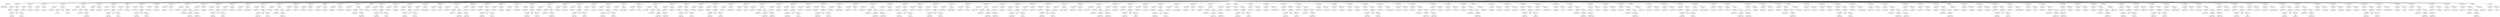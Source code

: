 digraph {
	ordering = out;
	ExpConst51 -> "Value51: 0";
	StatExp6 -> ExpTemp306;
	ExpList26 -> ExpTemp305;
	ExpTemp305 -> "Temp305: T373";
	StatMove149 -> ExpTemp301;
	StatMove149 -> ExpTemp302;
	ExpTemp301 -> "Temp301: T373";
	ExpName26 -> "Label27: print";
	ExpTemp299 -> "Temp299: T370";
	ExpList25 -> ExpTemp298;
	ExpList25 -> ExpTemp299;
	ExpTemp298 -> "Temp298: T369";
	ExpCall25 -> ExpTemp297;
	ExpCall25 -> ExpList25;
	ExpConst50 -> "Value50: 12";
	ExpName25 -> "Label26: Tree@Search";
	StatMove145 -> ExpTemp294;
	StatMove145 -> ExpName25;
	ExpBinary33 -> ExpTemp293;
	ExpBinary33 -> Plus32;
	ExpBinary33 -> ExpConst49;
	ExpTemp293 -> "Temp293: $fp";
	StatMove148 -> ExpTemp300;
	StatMove148 -> ExpName26;
	StatMove144 -> ExpTemp292;
	StatMove144 -> ExpMem32;
	ExpTemp292 -> "Temp292: T369";
	StatMove142 -> ExpTemp288;
	StatMove142 -> ExpTemp289;
	ExpTemp288 -> "Temp288: T374";
	ExpTemp286 -> "Temp286: T367";
	ExpList24 -> ExpTemp285;
	ExpTemp285 -> "Temp285: T365";
	ExpCall24 -> ExpTemp284;
	ExpCall24 -> ExpList24;
	ExpTemp284 -> "Temp284: T364";
	ExpMem31 -> ExpBinary32;
	ExpConst48 -> "Value48: 16";
	ExpBinary32 -> ExpTemp282;
	ExpBinary32 -> Plus31;
	ExpBinary32 -> ExpConst48;
	ExpTemp282 -> "Temp282: $fp";
	ExpTemp280 -> "Temp280: T364";
	StatMove137 -> ExpTemp278;
	StatMove137 -> ExpTemp279;
	ExpConst47 -> "Value47: 8";
	ExpTemp277 -> "Temp277: $fp";
	StatMove136 -> ExpTemp276;
	StatMove136 -> ExpMem30;
	ExpTemp276 -> "Temp276: T367";
	ExpTemp272 -> "Temp272: T360";
	StatMove134 -> ExpTemp270;
	StatMove134 -> ExpCall23;
	ExpTemp270 -> "Temp270: T362";
	ExpMem29 -> ExpBinary30;
	ExpConst45 -> "Value45: 16";
	ExpTemp267 -> "Temp267: $fp";
	ExpTemp266 -> "Temp266: T360";
	StatMove130 -> ExpTemp264;
	StatMove130 -> ExpTemp265;
	ExpTemp264 -> "Temp264: T362";
	ExpConst44 -> "Value44: 8";
	StatMove129 -> ExpTemp262;
	StatMove129 -> ExpMem28;
	ExpTemp262 -> "Temp262: T363";
	ExpMem32 -> ExpBinary33;
	ExpTemp290 -> "Temp290: T371";
	StatExp5 -> ExpTemp261;
	ExpTemp261 -> "Temp261: T260";
	StatMove132 -> ExpTemp268;
	StatMove132 -> ExpName23;
	StatMove128 -> ExpTemp258;
	StatMove128 -> ExpCall22;
	StatMove127 -> ExpTemp256;
	StatMove127 -> ExpTemp257;
	ExpTemp256 -> "Temp256: T357";
	ExpName22 -> "Label23: print";
	ExpTemp303 -> "Temp303: T374";
	ExpTemp255 -> "Temp255: T356";
	ExpTemp307 -> "Temp307: $rv";
	ExpTemp254 -> "Temp254: T354";
	ExpList21 -> ExpTemp253;
	ExpList21 -> ExpTemp254;
	ExpTemp253 -> "Temp253: T353";
	ExpCall21 -> ExpTemp252;
	ExpCall21 -> ExpList21;
	ExpTemp252 -> "Temp252: T352";
	StatMove125 -> ExpTemp251;
	StatMove125 -> ExpCall21;
	ExpTemp251 -> "Temp251: T355";
	ExpConst43 -> "Value43: 12";
	ExpTemp250 -> "Temp250: T354";
	ExpMem27 -> ExpBinary28;
	ExpTemp247 -> "Temp247: T353";
	ExpTemp246 -> "Temp246: T259";
	StatMove120 -> ExpTemp243;
	StatMove120 -> ExpTemp244;
	StatExp4 -> ExpTemp242;
	ExpList20 -> ExpTemp241;
	ExpTemp241 -> "Temp241: T350";
	ExpCall20 -> ExpTemp240;
	ExpCall20 -> ExpList20;
	ExpTemp240 -> "Temp240: T349";
	StatMove118 -> ExpTemp237;
	StatMove118 -> ExpTemp238;
	ExpName20 -> "Label21: print";
	ExpList19 -> ExpTemp234;
	ExpList19 -> ExpTemp235;
	ExpTemp234 -> "Temp234: T346";
	ExpCall19 -> ExpTemp233;
	ExpCall19 -> ExpList19;
	ExpTemp232 -> "Temp232: T348";
	ExpConst41 -> "Value41: 50";
	StatMove115 -> ExpTemp231;
	StatMove115 -> ExpConst41;
	ExpTemp231 -> "Temp231: T347";
	StatMove114 -> ExpTemp230;
	StatMove114 -> ExpName19;
	ExpMem26 -> ExpBinary27;
	ExpConst40 -> "Value40: 16";
	ExpBinary27 -> ExpTemp229;
	ExpBinary27 -> Plus26;
	ExpBinary27 -> ExpConst40;
	StatMove113 -> ExpTemp228;
	StatMove113 -> ExpMem26;
	ExpTemp228 -> "Temp228: T346";
	StatMove112 -> ExpTemp226;
	StatMove112 -> ExpTemp227;
	ExpTemp225 -> "Temp225: T258";
	ExpTemp224 -> "Temp224: T351";
	StatMove138 -> ExpTemp280;
	StatMove138 -> ExpName24;
	ExpTemp223 -> "Temp223: T256";
	ExpList18 -> ExpTemp222;
	ExpTemp222 -> "Temp222: T343";
	StatMove110 -> ExpTemp220;
	StatMove110 -> ExpCall18;
	ExpTemp273 -> "Temp273: T361";
	StatMove131 -> ExpTemp266;
	StatMove131 -> ExpMem29;
	ExpTemp220 -> "Temp220: T344";
	ExpTemp219 -> "Temp219: T255";
	ExpTemp227 -> "Temp227: T257";
	ExpTemp218 -> "Temp218: T343";
	ExpTemp217 -> "Temp217: T342";
	ExpList17 -> ExpTemp215;
	ExpList17 -> ExpTemp216;
	ExpTemp296 -> "Temp296: T371";
	ExpTemp215 -> "Temp215: T339";
	ExpCall17 -> ExpTemp214;
	ExpCall17 -> ExpList17;
	ExpConst39 -> "Value39: 16";
	StatMove106 -> ExpTemp212;
	StatMove106 -> ExpConst39;
	ExpTemp212 -> "Temp212: T340";
	ExpName23 -> "Label24: Tree@Delete";
	ExpConst38 -> "Value38: 16";
	StatMove104 -> ExpTemp209;
	StatMove104 -> ExpMem25;
	ExpTemp208 -> "Temp208: T255";
	StatMove103 -> ExpTemp207;
	StatMove103 -> ExpTemp208;
	ExpTemp213 -> "Temp213: T341";
	ExpTemp207 -> "Temp207: T341";
	ExpTemp206 -> "Temp206: T256";
	ExpMem25 -> ExpBinary26;
	ExpTemp205 -> "Temp205: T344";
	StatExp2 -> ExpTemp204;
	ExpCall16 -> ExpTemp202;
	ExpCall16 -> ExpList16;
	ExpTemp202 -> "Temp202: T335";
	ExpBinary26 -> ExpTemp210;
	ExpBinary26 -> Plus25;
	ExpBinary26 -> ExpConst38;
	ExpTemp201 -> "Temp201: T337";
	StatMove143 -> ExpTemp290;
	StatMove143 -> ExpTemp291;
	ExpTemp200 -> "Temp200: T253";
	ExpTemp199 -> "Temp199: T336";
	StatMove99 -> ExpTemp198;
	StatMove99 -> ExpName16;
	ExpTemp198 -> "Temp198: T335";
	ExpTemp197 -> "Temp197: T333";
	ExpList15 -> ExpTemp196;
	ExpList15 -> ExpTemp197;
	StatMove141 -> ExpTemp286;
	StatMove141 -> ExpTemp287;
	StatExp3 -> ExpTemp223;
	ExpTemp196 -> "Temp196: T332";
	ExpTemp194 -> "Temp194: T334";
	ExpTemp193 -> "Temp193: T333";
	StatMove96 -> ExpTemp192;
	StatMove96 -> ExpName15;
	ExpTemp192 -> "Temp192: T331";
	ExpConst36 -> "Value36: 16";
	ExpTemp263 -> "Temp263: $fp";
	ExpBinary25 -> ExpTemp191;
	ExpBinary25 -> Plus24;
	ExpBinary25 -> ExpConst36;
	ExpTemp189 -> "Temp189: T253";
	StatMove94 -> ExpTemp188;
	StatMove94 -> ExpTemp189;
	ExpTemp187 -> "Temp187: T254";
	StatMove93 -> ExpTemp186;
	StatMove93 -> ExpTemp187;
	ExpConst46 -> "Value46: 12";
	StatMove119 -> ExpTemp239;
	StatMove119 -> ExpCall20;
	ExpTemp186 -> "Temp186: T337";
	ExpTemp271 -> "Temp271: T359";
	StatExp1 -> ExpTemp185;
	ExpList14 -> ExpTemp184;
	ExpTemp184 -> "Temp184: T329";
	ExpCall14 -> ExpTemp183;
	ExpCall14 -> ExpList14;
	ExpConst17 -> "Value17: 8";
	StatMove51 -> ExpTemp101;
	StatMove51 -> ExpTemp102;
	ExpTemp86 -> "Temp86: $fp";
	ExpTemp236 -> "Temp236: T349";
	ExpTemp84 -> "Temp84: T244";
	ExpName24 -> "Label25: Tree@Print";
	ExpCall23 -> ExpTemp271;
	ExpCall23 -> ExpList23;
	ExpTemp216 -> "Temp216: T340";
	StatMove42 -> ExpTemp83;
	StatMove42 -> ExpTemp84;
	StatMove67 -> ExpTemp133;
	StatMove67 -> ExpName10;
	ExpTemp157 -> "Temp157: T322";
	StatMove39 -> ExpTemp77;
	StatMove39 -> ExpName6;
	ExpName18 -> "Label19: print";
	ExpTemp41 -> "Temp41: T280";
	ExpTemp93 -> "Temp93: T298";
	StatMove124 -> ExpTemp250;
	StatMove124 -> ExpConst43;
	ExpName16 -> "Label17: print";
	ExpName0 -> "Label1: malloc";
	ExpConst15 -> "Value15: 16";
	ExpBinary0 -> ExpTemp1;
	ExpBinary0 -> Plus0;
	ExpBinary0 -> ExpConst0;
	ExpBinary31 -> ExpTemp277;
	ExpBinary31 -> Plus30;
	ExpBinary31 -> ExpConst47;
	ExpConst9 -> "Value9: 8";
	ExpTemp258 -> "Temp258: T358";
	ExpCall18 -> ExpTemp221;
	ExpCall18 -> ExpList18;
	StatMove101 -> ExpTemp201;
	StatMove101 -> ExpCall16;
	ExpTemp120 -> "Temp120: T307";
	ExpTemp105 -> "Temp105: T300";
	ExpTemp71 -> "Temp71: T294";
	ExpTemp70 -> "Temp70: T243";
	StatMove111 -> ExpTemp224;
	StatMove111 -> ExpTemp225;
	ExpList5 -> ExpTemp68;
	ExpTemp24 -> "Temp24: T239";
	StatMove97 -> ExpTemp193;
	StatMove97 -> ExpConst37;
	ExpTemp38 -> "Temp38: T241";
	ExpTemp69 -> "Temp69: T289";
	StatMove121 -> ExpTemp245;
	StatMove121 -> ExpTemp246;
	ExpCall5 -> ExpTemp67;
	ExpCall5 -> ExpList5;
	StatMove150 -> ExpTemp303;
	StatMove150 -> ExpCall26;
	ExpTemp107 -> "Temp107: T303";
	ExpCall15 -> ExpTemp195;
	ExpCall15 -> ExpList15;
	StatMove34 -> ExpTemp66;
	StatMove34 -> ExpCall5;
	ExpTemp129 -> "Temp129: T313";
	ExpTemp66 -> "Temp66: T288";
	ExpTemp174 -> "Temp174: T326";
	ExpMem8 -> ExpBinary9;
	ExpName15 -> "Label16: Tree@Search";
	ExpConst13 -> "Value13: 16";
	ExpMem7 -> ExpBinary8;
	StatMove33 -> ExpTemp64;
	StatMove33 -> ExpMem8;
	ExpTemp64 -> "Temp64: T287";
	ExpBinary12 -> ExpTemp86;
	ExpBinary12 -> Plus11;
	ExpBinary12 -> ExpConst17;
	ExpTemp135 -> "Temp135: T313";
	ExpName5 -> "Label6: Tree@Print";
	StatMove22 -> ExpTemp41;
	StatMove22 -> ExpCall3;
	ExpTemp63 -> "Temp63: T286";
	ExpTemp61 -> "Temp61: T288";
	ExpTemp269 -> "Temp269: T361";
	ExpTemp0 -> "Temp0: T268";
	StatMove19 -> ExpTemp37;
	StatMove19 -> ExpTemp38;
	ExpTemp260 -> "Temp260: T357";
	ExpConst12 -> "Value12: 8";
	ExpBinary8 -> ExpTemp60;
	ExpBinary8 -> Plus7;
	ExpBinary8 -> ExpConst12;
	ExpConst5 -> "Value5: 16";
	ExpTemp306 -> "Temp306: T264";
	ExpBinary10 -> ExpTemp72;
	ExpBinary10 -> Plus9;
	ExpBinary10 -> ExpConst14;
	StatMove30 -> ExpTemp59;
	StatMove30 -> ExpMem7;
	StatMove135 -> ExpTemp274;
	StatMove135 -> ExpTemp275;
	ExpTemp67 -> "Temp67: T286";
	ExpBinary3 -> ExpTemp16;
	ExpBinary3 -> Plus2;
	ExpBinary3 -> ExpConst4;
	ExpTemp233 -> "Temp233: T345";
	ExpTemp40 -> "Temp40: T279";
	ExpTemp291 -> "Temp291: T263";
	ExpName21 -> "Label22: Tree@Search";
	StatMove85 -> ExpTemp169;
	StatMove85 -> ExpTemp170;
	ExpTemp56 -> "Temp56: T283";
	ExpTemp294 -> "Temp294: T368";
	StatMove40 -> ExpTemp78;
	StatMove40 -> ExpConst16;
	ExpTemp55 -> "Temp55: T282";
	ExpTemp239 -> "Temp239: T351";
	ExpList9 -> ExpTemp123;
	ExpList9 -> ExpTemp124;
	ExpBinary21 -> ExpTemp146;
	ExpBinary21 -> Plus20;
	ExpBinary21 -> ExpConst30;
	ExpConst16 -> "Value16: 24";
	ExpTemp274 -> "Temp274: T363";
	ExpMem6 -> ExpBinary7;
	ExpTemp85 -> "Temp85: T299";
	ExpName4 -> "Label5: Tree@Insert";
	ExpTemp238 -> "Temp238: T257";
	ExpTemp72 -> "Temp72: $fp";
	StatMove15 -> ExpTemp29;
	StatMove15 -> ExpName2;
	ExpBinary9 -> ExpTemp65;
	ExpBinary9 -> Plus8;
	ExpBinary9 -> ExpConst13;
	ExpList23 -> ExpTemp272;
	ExpList23 -> ExpTemp273;
	ExpBinary24 -> ExpTemp172;
	ExpBinary24 -> Plus23;
	ExpBinary24 -> ExpConst34;
	ExpTemp214 -> "Temp214: T338";
	ExpBinary7 -> ExpTemp50;
	ExpBinary7 -> Plus6;
	ExpBinary7 -> ExpConst10;
	ExpTemp188 -> "Temp188: T334";
	ExpBinary5 -> ExpTemp31;
	ExpBinary5 -> Plus4;
	ExpBinary5 -> ExpConst7;
	StatMove35 -> ExpTemp69;
	StatMove35 -> ExpTemp70;
	ExpTemp191 -> "Temp191: $fp";
	ExpTemp185 -> "Temp185: T252";
	ExpTemp50 -> "Temp50: $fp";
	ExpMem5 -> ExpBinary6;
	ExpMem22 -> ExpBinary23;
	ExpTemp106 -> "Temp106: T302";
	StatMove24 -> ExpTemp47;
	StatMove24 -> ExpTemp48;
	ExpTemp77 -> "Temp77: T290";
	ExpTemp139 -> "Temp139: T314";
	ExpTemp112 -> "Temp112: T246";
	StatMove100 -> ExpTemp199;
	StatMove100 -> ExpTemp200;
	ExpTemp60 -> "Temp60: $fp";
	ExpTemp44 -> "Temp44: T241";
	StatMove11 -> ExpTemp19;
	StatMove11 -> ExpCall1;
	ExpTemp68 -> "Temp68: T287";
	ExpList3 -> ExpTemp43;
	ExpCall3 -> ExpTemp42;
	ExpCall3 -> ExpList3;
	ExpTemp230 -> "Temp230: T345";
	StatMove25 -> ExpTemp49;
	StatMove25 -> ExpMem6;
	ExpTemp31 -> "Temp31: $fp";
	ExpTemp42 -> "Temp42: T278";
	ExpName1 -> "Label2: Tree@Init";
	ExpConst4 -> "Value4: 16";
	ExpTemp177 -> "Temp177: T325";
	StatExp0 -> ExpTemp44;
	ExpTemp2 -> "Temp2: T267";
	StatMove50 -> ExpTemp99;
	StatMove50 -> ExpMem13;
	ExpTemp195 -> "Temp195: T331";
	ExpConst2 -> "Value2: 4";
	ExpCall2 -> ExpTemp33;
	ExpCall2 -> ExpList2;
	StatMove8 -> ExpTemp15;
	StatMove8 -> ExpMem2;
	ExpTemp28 -> "Temp28: T240";
	ExpBinary20 -> ExpTemp142;
	ExpBinary20 -> Plus19;
	ExpBinary20 -> ExpConst29;
	ExpTemp302 -> "Temp302: T263";
	ExpMem30 -> ExpBinary31;
	ExpTemp153 -> "Temp153: T319";
	ExpTemp79 -> "Temp79: T293";
	ExpBinary14 -> ExpTemp100;
	ExpBinary14 -> Plus13;
	ExpBinary14 -> ExpConst20;
	ExpTemp16 -> "Temp16: $fp";
	ExpConst49 -> "Value49: 16";
	ExpTemp13 -> "Temp13: T272";
	StatMove26 -> ExpTemp51;
	StatMove26 -> ExpName4;
	ExpTemp48 -> "Temp48: T242";
	StatMove9 -> ExpTemp17;
	StatMove9 -> ExpName1;
	ExpCall13 -> ExpTemp176;
	ExpCall13 -> ExpList13;
	ExpConst42 -> "Value42: 16";
	ExpMem1 -> ExpBinary2;
	StatMove108 -> ExpTemp217;
	StatMove108 -> ExpName18;
	ExpTemp97 -> "Temp97: T299";
	ExpTemp58 -> "Temp58: T242";
	ExpTemp34 -> "Temp34: T275";
	ExpTemp283 -> "Temp283: T366";
	ExpConst14 -> "Value14: 8";
	ExpConst3 -> "Value3: 8";
	ExpTemp17 -> "Temp17: T269";
	ExpTemp30 -> "Temp30: T275";
	ExpMem16 -> ExpBinary17;
	ExpTemp190 -> "Temp190: T332";
	ExpTemp73 -> "Temp73: T293";
	ExpCall26 -> ExpTemp304;
	ExpCall26 -> ExpList26;
	ExpTemp94 -> "Temp94: T295";
	ExpTemp259 -> "Temp259: T356";
	ExpTemp3 -> "Temp3: T238";
	ExpBinary18 -> ExpTemp128;
	ExpBinary18 -> Plus17;
	ExpBinary18 -> ExpConst26;
	ExpTemp76 -> "Temp76: $fp";
	ExpTemp14 -> "Temp14: T239";
	ExpTemp248 -> "Temp248: $fp";
	ExpTemp62 -> "Temp62: T243";
	ExpList0 -> ExpTemp8;
	ExpConst37 -> "Value37: 12";
	ExpConst22 -> "Value22: 12";
	ExpTemp83 -> "Temp83: T294";
	ExpTemp19 -> "Temp19: T272";
	ExpTemp21 -> "Temp21: T270";
	ExpConst7 -> "Value7: 16";
	ExpBinary30 -> ExpTemp267;
	ExpBinary30 -> Plus29;
	ExpBinary30 -> ExpConst45;
	ExpTemp74 -> "Temp74: T244";
	StatLabel0 -> "Label0: BT@Start";
	StatMove45 -> ExpTemp89;
	StatMove45 -> ExpMem12;
	ExpConst24 -> "Value24: 16";
	StatMove48 -> ExpTemp93;
	StatMove48 -> ExpCall7;
	ExpTemp183 -> "Temp183: T328";
	StatMove23 -> ExpTemp45;
	StatMove23 -> ExpMem5;
	ExpTemp275 -> "Temp275: T261";
	ExpTemp35 -> "Temp35: T277";
	ExpTemp221 -> "Temp221: T342";
	ExpTemp165 -> "Temp165: T323";
	ExpName13 -> "Label14: Tree@Search";
	ExpList22 -> ExpTemp260;
	ExpTemp12 -> "Temp12: $fp";
	ExpCall0 -> ExpTemp7;
	ExpCall0 -> ExpList0;
	ExpMem11 -> ExpBinary12;
	StatMove14 -> ExpTemp27;
	StatMove14 -> ExpTemp28;
	ExpTemp8 -> "Temp8: T266";
	ExpTemp18 -> "Temp18: T271";
	ExpTemp109 -> "Temp109: T301";
	ExpConst28 -> "Value28: 28";
	ExpList6 -> ExpTemp81;
	ExpList6 -> ExpTemp82;
	StatMove4 -> ExpTemp6;
	StatMove4 -> ExpCall0;
	ExpConst1 -> "Value1: 6";
	StatMove31 -> ExpTemp61;
	StatMove31 -> ExpTemp62;
	ExpTemp145 -> "Temp145: T316";
	ExpTemp32 -> "Temp32: T276";
	ExpConst10 -> "Value10: 16";
	ExpBinary1 -> ExpConst1;
	ExpBinary1 -> Times0;
	ExpBinary1 -> ExpConst2;
	ExpCall6 -> ExpTemp80;
	ExpCall6 -> ExpList6;
	ExpMem10 -> ExpBinary11;
	ExpTemp149 -> "Temp149: T318";
	ExpTemp10 -> "Temp10: T238";
	ExpName8 -> "Label9: Tree@Insert";
	ExpTemp181 -> "Temp181: T251";
	ExpTemp204 -> "Temp204: T254";
	ExpConst0 -> "Value0: 16";
	ExpMem2 -> ExpBinary3;
	ExpTemp33 -> "Temp33: T274";
	ExpTemp100 -> "Temp100: $fp";
	ExpBinary22 -> ExpTemp156;
	ExpBinary22 -> Plus21;
	ExpBinary22 -> ExpConst32;
	ExpTemp265 -> "Temp265: T261";
	StatMove123 -> ExpTemp249;
	StatMove123 -> ExpName21;
	ExpName19 -> "Label20: Tree@Search";
	ExpTemp80 -> "Temp80: T290";
	StatMove54 -> ExpTemp106;
	StatMove54 -> ExpConst22;
	ExpConst11 -> "Value11: 8";
	StatList0 -> StatLabel0;
	StatList0 -> StatMove0;
	StatList0 -> StatMove1;
	StatList0 -> StatMove2;
	StatList0 -> StatMove3;
	StatList0 -> StatMove4;
	StatList0 -> StatMove5;
	StatList0 -> StatMove6;
	StatList0 -> StatMove7;
	StatList0 -> StatMove8;
	StatList0 -> StatMove9;
	StatList0 -> StatMove10;
	StatList0 -> StatMove11;
	StatList0 -> StatMove12;
	StatList0 -> StatMove13;
	StatList0 -> StatMove14;
	StatList0 -> StatMove15;
	StatList0 -> StatMove16;
	StatList0 -> StatMove17;
	StatList0 -> StatMove18;
	StatList0 -> StatMove19;
	StatList0 -> StatMove20;
	StatList0 -> StatMove21;
	StatList0 -> StatMove22;
	StatList0 -> StatExp0;
	StatList0 -> StatMove23;
	StatList0 -> StatMove24;
	StatList0 -> StatMove25;
	StatList0 -> StatMove26;
	StatList0 -> StatMove27;
	StatList0 -> StatMove28;
	StatList0 -> StatMove29;
	StatList0 -> StatMove30;
	StatList0 -> StatMove31;
	StatList0 -> StatMove32;
	StatList0 -> StatMove33;
	StatList0 -> StatMove34;
	StatList0 -> StatMove35;
	StatList0 -> StatMove36;
	StatList0 -> StatMove37;
	StatList0 -> StatMove38;
	StatList0 -> StatMove39;
	StatList0 -> StatMove40;
	StatList0 -> StatMove41;
	StatList0 -> StatMove42;
	StatList0 -> StatMove43;
	StatList0 -> StatMove44;
	StatList0 -> StatMove45;
	StatList0 -> StatMove46;
	StatList0 -> StatMove47;
	StatList0 -> StatMove48;
	StatList0 -> StatMove49;
	StatList0 -> StatMove50;
	StatList0 -> StatMove51;
	StatList0 -> StatMove52;
	StatList0 -> StatMove53;
	StatList0 -> StatMove54;
	StatList0 -> StatMove55;
	StatList0 -> StatMove56;
	StatList0 -> StatMove57;
	StatList0 -> StatMove58;
	StatList0 -> StatMove59;
	StatList0 -> StatMove60;
	StatList0 -> StatMove61;
	StatList0 -> StatMove62;
	StatList0 -> StatMove63;
	StatList0 -> StatMove64;
	StatList0 -> StatMove65;
	StatList0 -> StatMove66;
	StatList0 -> StatMove67;
	StatList0 -> StatMove68;
	StatList0 -> StatMove69;
	StatList0 -> StatMove70;
	StatList0 -> StatMove71;
	StatList0 -> StatMove72;
	StatList0 -> StatMove73;
	StatList0 -> StatMove74;
	StatList0 -> StatMove75;
	StatList0 -> StatMove76;
	StatList0 -> StatMove77;
	StatList0 -> StatMove78;
	StatList0 -> StatMove79;
	StatList0 -> StatMove80;
	StatList0 -> StatMove81;
	StatList0 -> StatMove82;
	StatList0 -> StatMove83;
	StatList0 -> StatMove84;
	StatList0 -> StatMove85;
	StatList0 -> StatMove86;
	StatList0 -> StatMove87;
	StatList0 -> StatMove88;
	StatList0 -> StatMove89;
	StatList0 -> StatMove90;
	StatList0 -> StatMove91;
	StatList0 -> StatMove92;
	StatList0 -> StatExp1;
	StatList0 -> StatMove93;
	StatList0 -> StatMove94;
	StatList0 -> StatMove95;
	StatList0 -> StatMove96;
	StatList0 -> StatMove97;
	StatList0 -> StatMove98;
	StatList0 -> StatMove99;
	StatList0 -> StatMove100;
	StatList0 -> StatMove101;
	StatList0 -> StatExp2;
	StatList0 -> StatMove102;
	StatList0 -> StatMove103;
	StatList0 -> StatMove104;
	StatList0 -> StatMove105;
	StatList0 -> StatMove106;
	StatList0 -> StatMove107;
	StatList0 -> StatMove108;
	StatList0 -> StatMove109;
	StatList0 -> StatMove110;
	StatList0 -> StatExp3;
	StatList0 -> StatMove111;
	StatList0 -> StatMove112;
	StatList0 -> StatMove113;
	StatList0 -> StatMove114;
	StatList0 -> StatMove115;
	StatList0 -> StatMove116;
	StatList0 -> StatMove117;
	StatList0 -> StatMove118;
	StatList0 -> StatMove119;
	StatList0 -> StatExp4;
	StatList0 -> StatMove120;
	StatList0 -> StatMove121;
	StatList0 -> StatMove122;
	StatList0 -> StatMove123;
	StatList0 -> StatMove124;
	StatList0 -> StatMove125;
	StatList0 -> StatMove126;
	StatList0 -> StatMove127;
	StatList0 -> StatMove128;
	StatList0 -> StatExp5;
	StatList0 -> StatMove129;
	StatList0 -> StatMove130;
	StatList0 -> StatMove131;
	StatList0 -> StatMove132;
	StatList0 -> StatMove133;
	StatList0 -> StatMove134;
	StatList0 -> StatMove135;
	StatList0 -> StatMove136;
	StatList0 -> StatMove137;
	StatList0 -> StatMove138;
	StatList0 -> StatMove139;
	StatList0 -> StatMove140;
	StatList0 -> StatMove141;
	StatList0 -> StatMove142;
	StatList0 -> StatMove143;
	StatList0 -> StatMove144;
	StatList0 -> StatMove145;
	StatList0 -> StatMove146;
	StatList0 -> StatMove147;
	StatList0 -> StatMove148;
	StatList0 -> StatMove149;
	StatList0 -> StatMove150;
	StatList0 -> StatExp6;
	StatList0 -> StatMove151;
	ExpBinary23 -> ExpTemp161;
	ExpBinary23 -> Plus22;
	ExpBinary23 -> ExpConst33;
	ExpTemp243 -> "Temp243: T358";
	StatMove86 -> ExpTemp171;
	StatMove86 -> ExpMem23;
	ExpTemp287 -> "Temp287: T262";
	StatMove20 -> ExpTemp39;
	StatMove20 -> ExpName3;
	ExpTemp43 -> "Temp43: T279";
	ExpTemp7 -> "Temp7: T265";
	ExpList7 -> ExpTemp95;
	ExpList7 -> ExpTemp96;
	StatMove7 -> ExpTemp13;
	StatMove7 -> ExpTemp14;
	StatMove109 -> ExpTemp218;
	StatMove109 -> ExpTemp219;
	StatMove65 -> ExpTemp129;
	StatMove65 -> ExpTemp130;
	StatMove76 -> ExpTemp149;
	StatMove76 -> ExpCall11;
	ExpTemp4 -> "Temp4: T265";
	ExpTemp6 -> "Temp6: T267";
	ExpTemp75 -> "Temp75: T291";
	ExpTemp226 -> "Temp226: T348";
	ExpList8 -> ExpTemp109;
	ExpList8 -> ExpTemp110;
	ExpTemp11 -> "Temp11: T273";
	ExpBinary2 -> ExpTemp12;
	ExpBinary2 -> Plus1;
	ExpBinary2 -> ExpConst3;
	StatMove3 -> ExpTemp5;
	StatMove3 -> ExpBinary1;
	ExpTemp304 -> "Temp304: T372";
	ExpTemp82 -> "Temp82: T292";
	ExpTemp99 -> "Temp99: T304";
	StatMove12 -> ExpTemp23;
	StatMove12 -> ExpTemp24;
	ExpTemp15 -> "Temp15: T270";
	StatMove62 -> ExpTemp121;
	StatMove62 -> ExpCall9;
	StatMove146 -> ExpTemp295;
	StatMove146 -> ExpConst50;
	ExpMem0 -> ExpBinary0;
	ExpTemp36 -> "Temp36: T240";
	ExpList16 -> ExpTemp203;
	StatMove27 -> ExpTemp52;
	StatMove27 -> ExpConst11;
	ExpBinary28 -> ExpTemp248;
	ExpBinary28 -> Plus27;
	ExpBinary28 -> ExpConst42;
	StatMove5 -> ExpTemp9;
	StatMove5 -> ExpTemp10;
	StatMove92 -> ExpTemp182;
	StatMove92 -> ExpCall14;
	StatMove71 -> ExpTemp141;
	StatMove71 -> ExpMem19;
	ExpConst8 -> "Value8: 100000000";
	ExpTemp81 -> "Temp81: T291";
	ExpTemp20 -> "Temp20: T269";
	ExpMem19 -> ExpBinary20;
	ExpTemp25 -> "Temp25: T277";
	StatMove13 -> ExpTemp25;
	StatMove13 -> ExpMem3;
	ExpTemp47 -> "Temp47: T284";
	ExpList4 -> ExpTemp55;
	ExpList4 -> ExpTemp56;
	ExpTemp27 -> "Temp27: T276";
	ExpTemp89 -> "Temp89: T296";
	ExpTemp29 -> "Temp29: T274";
	ExpTemp268 -> "Temp268: T359";
	ExpTemp257 -> "Temp257: T259";
	ExpName2 -> "Label3: Tree@Print";
	ExpTemp300 -> "Temp300: T372";
	ExpTemp49 -> "Temp49: T282";
	ExpTemp22 -> "Temp22: T271";
	ExpConst21 -> "Value21: 16";
	StatMove37 -> ExpTemp73;
	StatMove37 -> ExpTemp74;
	ExpTemp121 -> "Temp121: T308";
	StatMove18 -> ExpTemp35;
	StatMove18 -> ExpTemp36;
	StatMove55 -> ExpTemp107;
	StatMove55 -> ExpCall8;
	StatMove117 -> ExpTemp236;
	StatMove117 -> ExpName20;
	ExpTemp125 -> "Temp125: T309";
	StatMove17 -> ExpTemp32;
	StatMove17 -> ExpCall2;
	ExpList2 -> ExpTemp34;
	StatMove83 -> ExpTemp165;
	StatMove83 -> ExpTemp166;
	ExpConst33 -> "Value33: 16";
	ExpTemp65 -> "Temp65: $fp";
	ExpCall12 -> ExpTemp163;
	ExpCall12 -> ExpList12;
	StatMove29 -> ExpTemp57;
	StatMove29 -> ExpTemp58;
	ExpTemp164 -> "Temp164: T321";
	ExpName14 -> "Label15: print";
	ExpTemp9 -> "Temp9: T268";
	ExpBinary11 -> ExpTemp76;
	ExpBinary11 -> Plus10;
	ExpBinary11 -> ExpConst15;
	ExpList1 -> ExpTemp21;
	ExpList1 -> ExpTemp22;
	ExpTemp176 -> "Temp176: T324";
	ExpBinary4 -> ExpTemp26;
	ExpBinary4 -> Plus3;
	ExpBinary4 -> ExpConst6;
	ExpTemp1 -> "Temp1: $fp";
	StatMove36 -> ExpTemp71;
	StatMove36 -> ExpMem9;
	ExpTemp78 -> "Temp78: T292";
	StatMove28 -> ExpTemp53;
	StatMove28 -> ExpCall4;
	ExpName12 -> "Label13: Tree@Print";
	StatMove21 -> ExpTemp40;
	StatMove21 -> ExpConst8;
	ExpTemp26 -> "Temp26: $fp";
	ExpTemp37 -> "Temp37: T280";
	ExpTemp52 -> "Temp52: T283";
	StatMove44 -> ExpTemp87;
	StatMove44 -> ExpTemp88;
	StatMove73 -> ExpTemp145;
	StatMove73 -> ExpMem20;
	ExpTemp278 -> "Temp278: T366";
	ExpList12 -> ExpTemp164;
	ExpTemp88 -> "Temp88: T245";
	ExpTemp295 -> "Temp295: T370";
	ExpCall9 -> ExpTemp122;
	ExpCall9 -> ExpList9;
	ExpTemp103 -> "Temp103: T301";
	ExpTemp90 -> "Temp90: $fp";
	ExpBinary13 -> ExpTemp90;
	ExpBinary13 -> Plus12;
	ExpBinary13 -> ExpConst18;
	ExpConst18 -> "Value18: 16";
	ExpConst26 -> "Value26: 8";
	StatMove43 -> ExpTemp85;
	StatMove43 -> ExpMem11;
	ExpTemp146 -> "Temp146: $fp";
	StatMove107 -> ExpTemp213;
	StatMove107 -> ExpCall17;
	ExpTemp154 -> "Temp154: T249";
	ExpTemp104 -> "Temp104: $fp";
	StatMove46 -> ExpTemp91;
	StatMove46 -> ExpName7;
	ExpName7 -> "Label8: Tree@Insert";
	StatMove47 -> ExpTemp92;
	StatMove47 -> ExpConst19;
	StatMove0 -> ExpTemp0;
	StatMove0 -> ExpMem0;
	ExpConst19 -> "Value19: 4";
	ExpTemp168 -> "Temp168: T252";
	ExpCall7 -> ExpTemp94;
	ExpCall7 -> ExpList7;
	StatMove38 -> ExpTemp75;
	StatMove38 -> ExpMem10;
	ExpTemp51 -> "Temp51: T281";
	ExpTemp39 -> "Temp39: T278";
	ExpTemp95 -> "Temp95: T296";
	ExpCall4 -> ExpTemp54;
	ExpCall4 -> ExpList4;
	StatMove49 -> ExpTemp97;
	StatMove49 -> ExpTemp98;
	ExpTemp98 -> "Temp98: T245";
	ExpCall22 -> ExpTemp259;
	ExpCall22 -> ExpList22;
	ExpConst20 -> "Value20: 8";
	ExpName3 -> "Label4: print";
	ExpMem13 -> ExpBinary14;
	ExpTemp91 -> "Temp91: T295";
	StatMove66 -> ExpTemp131;
	StatMove66 -> ExpMem18;
	ExpTemp281 -> "Temp281: T365";
	ExpTemp101 -> "Temp101: T303";
	ExpConst25 -> "Value25: 20";
	ExpTemp161 -> "Temp161: $fp";
	StatMove52 -> ExpTemp103;
	StatMove52 -> ExpMem14;
	ExpBinary15 -> ExpTemp104;
	ExpBinary15 -> Plus14;
	ExpBinary15 -> ExpConst21;
	ExpTemp59 -> "Temp59: T289";
	StatMove53 -> ExpTemp105;
	StatMove53 -> ExpName8;
	ExpTemp108 -> "Temp108: T300";
	ExpConst6 -> "Value6: 8";
	ExpTemp54 -> "Temp54: T281";
	ExpCall8 -> ExpTemp108;
	ExpCall8 -> ExpList8;
	ExpTemp110 -> "Temp110: T302";
	StatMove10 -> ExpTemp18;
	StatMove10 -> ExpConst5;
	ExpName9 -> "Label10: Tree@Insert";
	ExpTemp111 -> "Temp111: T304";
	ExpTemp92 -> "Temp92: T297";
	ExpTemp148 -> "Temp148: T317";
	StatMove56 -> ExpTemp111;
	StatMove56 -> ExpTemp112;
	ExpTemp113 -> "Temp113: T309";
	StatMove57 -> ExpTemp113;
	StatMove57 -> ExpMem15;
	ExpTemp45 -> "Temp45: T285";
	ExpTemp114 -> "Temp114: $fp";
	ExpTemp237 -> "Temp237: T350";
	ExpTemp182 -> "Temp182: T330";
	StatMove140 -> ExpTemp283;
	StatMove140 -> ExpCall24;
	ExpTemp53 -> "Temp53: T284";
	ExpBinary16 -> ExpTemp114;
	ExpBinary16 -> Plus15;
	ExpBinary16 -> ExpConst23;
	ExpConst23 -> "Value23: 8";
	ExpTemp209 -> "Temp209: T339";
	ExpMem21 -> ExpBinary22;
	ExpMem15 -> ExpBinary16;
	ExpTemp115 -> "Temp115: T308";
	ExpTemp87 -> "Temp87: T298";
	ExpTemp116 -> "Temp116: T247";
	StatMove151 -> ExpTemp307;
	StatMove151 -> ExpConst51;
	ExpTemp156 -> "Temp156: $fp";
	ExpTemp245 -> "Temp245: T355";
	ExpMem3 -> ExpBinary4;
	ExpTemp117 -> "Temp117: T306";
	ExpTemp244 -> "Temp244: T260";
	StatMove59 -> ExpTemp117;
	StatMove59 -> ExpMem16;
	ExpTemp118 -> "Temp118: $fp";
	StatMove98 -> ExpTemp194;
	StatMove98 -> ExpCall15;
	ExpTemp159 -> "Temp159: T320";
	ExpTemp119 -> "Temp119: T305";
	StatMove60 -> ExpTemp119;
	StatMove60 -> ExpName9;
	StatMove61 -> ExpTemp120;
	StatMove61 -> ExpConst25;
	ExpMem28 -> ExpBinary29;
	ExpTemp179 -> "Temp179: T328";
	ExpTemp122 -> "Temp122: T305";
	ExpTemp210 -> "Temp210: $fp";
	StatMove1 -> ExpTemp2;
	StatMove1 -> ExpTemp3;
	ExpBinary17 -> ExpTemp118;
	ExpBinary17 -> Plus16;
	ExpBinary17 -> ExpConst24;
	ExpTemp123 -> "Temp123: T306";
	StatMove116 -> ExpTemp232;
	StatMove116 -> ExpCall19;
	ExpTemp124 -> "Temp124: T307";
	ExpTemp46 -> "Temp46: $fp";
	ExpName11 -> "Label12: Tree@Insert";
	StatMove133 -> ExpTemp269;
	StatMove133 -> ExpConst46;
	StatMove63 -> ExpTemp125;
	StatMove63 -> ExpTemp126;
	StatMove6 -> ExpTemp11;
	StatMove6 -> ExpMem1;
	ExpTemp131 -> "Temp131: T311";
	ExpName17 -> "Label18: Tree@Search";
	ExpTemp126 -> "Temp126: T247";
	ExpTemp144 -> "Temp144: T249";
	StatMove16 -> ExpTemp30;
	StatMove16 -> ExpMem4;
	ExpTemp151 -> "Temp151: T316";
	ExpTemp23 -> "Temp23: T273";
	ExpTemp127 -> "Temp127: T314";
	StatMove64 -> ExpTemp127;
	StatMove64 -> ExpMem17;
	ExpTemp167 -> "Temp167: T330";
	ExpTemp128 -> "Temp128: $fp";
	StatMove126 -> ExpTemp255;
	StatMove126 -> ExpName22;
	ExpCall1 -> ExpTemp20;
	ExpCall1 -> ExpList1;
	ExpMem17 -> ExpBinary18;
	ExpBinary29 -> ExpTemp263;
	ExpBinary29 -> Plus28;
	ExpBinary29 -> ExpConst44;
	ExpTemp130 -> "Temp130: T248";
	ExpBinary19 -> ExpTemp132;
	ExpBinary19 -> Plus18;
	ExpBinary19 -> ExpConst27;
	ExpConst27 -> "Value27: 16";
	ExpMem18 -> ExpBinary19;
	StatMove72 -> ExpTemp143;
	StatMove72 -> ExpTemp144;
	ExpBinary6 -> ExpTemp46;
	ExpBinary6 -> Plus5;
	ExpBinary6 -> ExpConst9;
	ExpName10 -> "Label11: Tree@Insert";
	ExpTemp134 -> "Temp134: T312";
	StatMove91 -> ExpTemp180;
	StatMove91 -> ExpTemp181;
	StatMove84 -> ExpTemp167;
	StatMove84 -> ExpTemp168;
	ExpMem24 -> ExpBinary25;
	ExpTemp5 -> "Temp5: T266";
	ExpTemp133 -> "Temp133: T310";
	StatMove68 -> ExpTemp134;
	StatMove68 -> ExpConst28;
	StatMove69 -> ExpTemp135;
	StatMove69 -> ExpCall10;
	ExpTemp136 -> "Temp136: T310";
	ExpTemp96 -> "Temp96: T297";
	ExpCall10 -> ExpTemp136;
	ExpCall10 -> ExpList10;
	ExpTemp137 -> "Temp137: T311";
	ExpList10 -> ExpTemp137;
	ExpList10 -> ExpTemp138;
	StatMove32 -> ExpTemp63;
	StatMove32 -> ExpName5;
	ExpTemp102 -> "Temp102: T246";
	StatMove58 -> ExpTemp115;
	StatMove58 -> ExpTemp116;
	ExpTemp138 -> "Temp138: T312";
	StatMove105 -> ExpTemp211;
	StatMove105 -> ExpName17;
	StatMove70 -> ExpTemp139;
	StatMove70 -> ExpTemp140;
	ExpTemp140 -> "Temp140: T248";
	StatMove139 -> ExpTemp281;
	StatMove139 -> ExpMem31;
	ExpTemp160 -> "Temp160: T321";
	StatMove122 -> ExpTemp247;
	StatMove122 -> ExpMem27;
	ExpMem14 -> ExpBinary15;
	ExpTemp141 -> "Temp141: T319";
	ExpTemp142 -> "Temp142: $fp";
	StatMove95 -> ExpTemp190;
	StatMove95 -> ExpMem24;
	ExpConst32 -> "Value32: 8";
	ExpConst29 -> "Value29: 8";
	ExpTemp143 -> "Temp143: T318";
	ExpConst30 -> "Value30: 16";
	ExpTemp147 -> "Temp147: T315";
	ExpTemp57 -> "Temp57: T285";
	StatMove74 -> ExpTemp147;
	StatMove74 -> ExpName11;
	StatMove75 -> ExpTemp148;
	StatMove75 -> ExpConst31;
	ExpConst31 -> "Value31: 14";
	ExpTemp242 -> "Temp242: T258";
	ExpTemp150 -> "Temp150: T315";
	ExpTemp289 -> "Temp289: T264";
	ExpCall11 -> ExpTemp150;
	ExpCall11 -> ExpList11;
	ExpList11 -> ExpTemp151;
	ExpList11 -> ExpTemp152;
	ExpTemp297 -> "Temp297: T368";
	ExpTemp152 -> "Temp152: T317";
	StatMove77 -> ExpTemp153;
	StatMove77 -> ExpTemp154;
	ExpMem20 -> ExpBinary21;
	ExpTemp155 -> "Temp155: T323";
	StatMove78 -> ExpTemp155;
	StatMove78 -> ExpMem21;
	ExpName6 -> "Label7: Tree@Insert";
	StatMove79 -> ExpTemp157;
	StatMove79 -> ExpTemp158;
	ExpTemp158 -> "Temp158: T250";
	StatMove147 -> ExpTemp296;
	StatMove147 -> ExpCall25;
	StatMove80 -> ExpTemp159;
	StatMove80 -> ExpName12;
	StatMove81 -> ExpTemp160;
	StatMove81 -> ExpMem22;
	ExpTemp162 -> "Temp162: T322";
	StatMove82 -> ExpTemp162;
	StatMove82 -> ExpCall12;
	ExpTemp163 -> "Temp163: T320";
	ExpTemp166 -> "Temp166: T250";
	ExpTemp169 -> "Temp169: T327";
	ExpTemp170 -> "Temp170: T251";
	StatMove102 -> ExpTemp205;
	StatMove102 -> ExpTemp206;
	ExpTemp171 -> "Temp171: T325";
	ExpTemp279 -> "Temp279: T262";
	ExpTemp235 -> "Temp235: T347";
	ExpTemp172 -> "Temp172: $fp";
	ExpConst34 -> "Value34: 16";
	ExpMem9 -> ExpBinary10;
	ExpMem23 -> ExpBinary24;
	ExpTemp173 -> "Temp173: T324";
	ExpTemp249 -> "Temp249: T352";
	StatMove41 -> ExpTemp79;
	StatMove41 -> ExpCall6;
	StatMove87 -> ExpTemp173;
	StatMove87 -> ExpName13;
	ExpMem12 -> ExpBinary13;
	StatMove88 -> ExpTemp174;
	StatMove88 -> ExpConst35;
	ExpConst35 -> "Value35: 24";
	ExpTemp132 -> "Temp132: $fp";
	ExpTemp175 -> "Temp175: T327";
	StatMove89 -> ExpTemp175;
	StatMove89 -> ExpCall13;
	ExpList13 -> ExpTemp177;
	ExpList13 -> ExpTemp178;
	ExpTemp229 -> "Temp229: $fp";
	ExpTemp211 -> "Temp211: T338";
	ExpTemp203 -> "Temp203: T336";
	StatMove2 -> ExpTemp4;
	StatMove2 -> ExpName0;
	ExpTemp178 -> "Temp178: T326";
	ExpMem4 -> ExpBinary5;
	StatMove90 -> ExpTemp179;
	StatMove90 -> ExpName14;
	ExpTemp180 -> "Temp180: T329";
}

